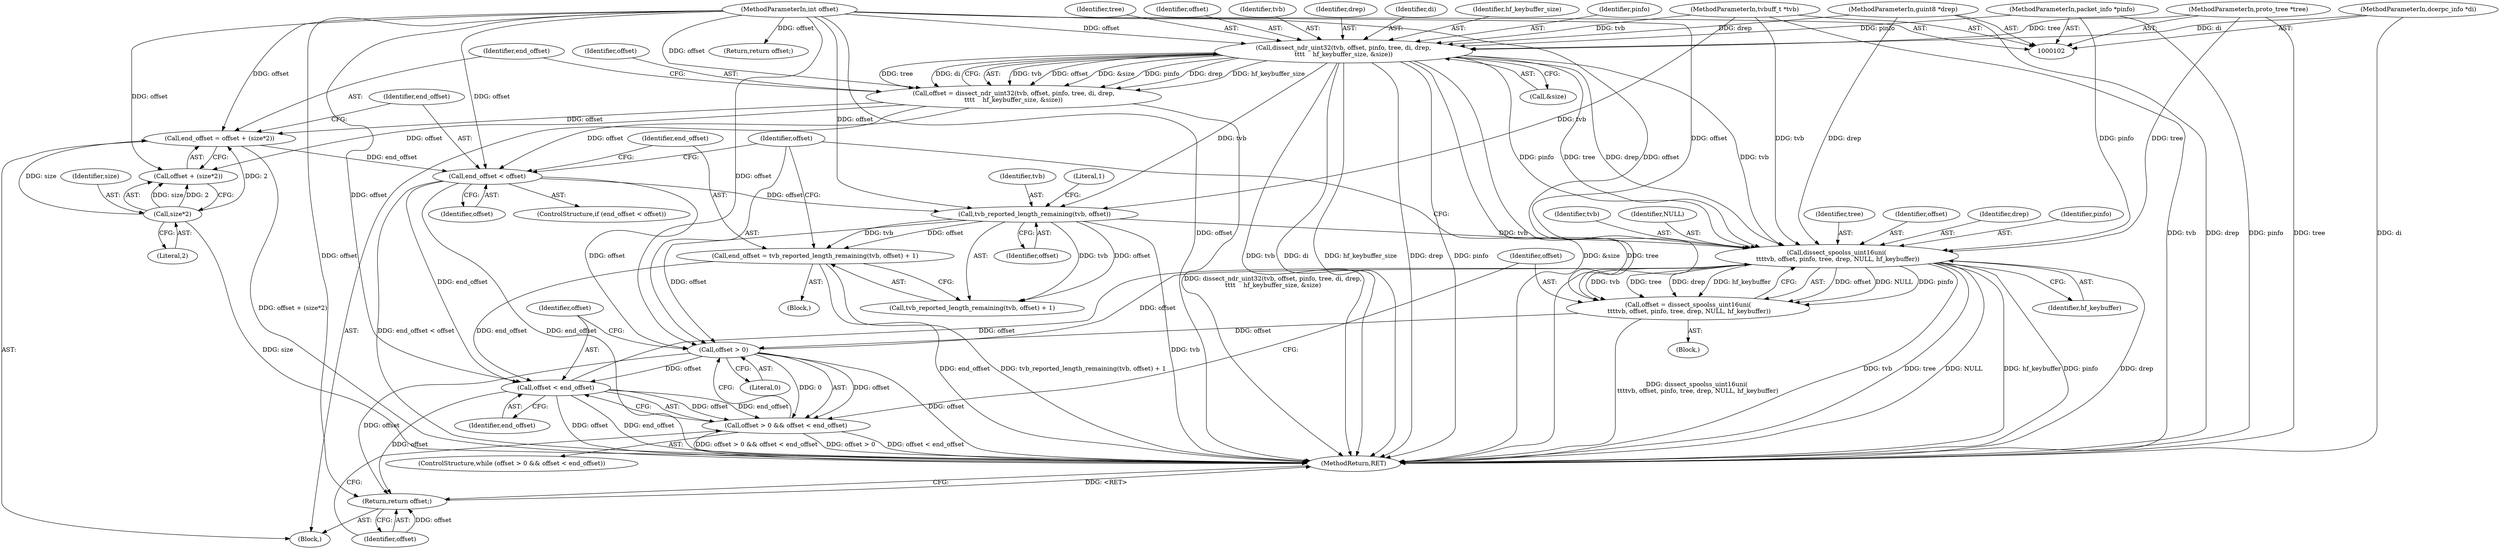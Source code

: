 digraph "0_wireshark_b4d16b4495b732888e12baf5b8a7e9bf2665e22b@pointer" {
"1000160" [label="(Call,dissect_spoolss_uint16uni(\n \t\t\ttvb, offset, pinfo, tree, drep, NULL, hf_keybuffer))"];
"1000120" [label="(Call,dissect_ndr_uint32(tvb, offset, pinfo, tree, di, drep,\n\t\t\t\t    hf_keybuffer_size, &size))"];
"1000103" [label="(MethodParameterIn,tvbuff_t *tvb)"];
"1000104" [label="(MethodParameterIn,int offset)"];
"1000105" [label="(MethodParameterIn,packet_info *pinfo)"];
"1000106" [label="(MethodParameterIn,proto_tree *tree)"];
"1000107" [label="(MethodParameterIn,dcerpc_info *di)"];
"1000108" [label="(MethodParameterIn,guint8 *drep)"];
"1000145" [label="(Call,tvb_reported_length_remaining(tvb, offset))"];
"1000138" [label="(Call,end_offset < offset)"];
"1000130" [label="(Call,end_offset = offset + (size*2))"];
"1000118" [label="(Call,offset = dissect_ndr_uint32(tvb, offset, pinfo, tree, di, drep,\n\t\t\t\t    hf_keybuffer_size, &size))"];
"1000134" [label="(Call,size*2)"];
"1000151" [label="(Call,offset > 0)"];
"1000158" [label="(Call,offset = dissect_spoolss_uint16uni(\n \t\t\ttvb, offset, pinfo, tree, drep, NULL, hf_keybuffer))"];
"1000160" [label="(Call,dissect_spoolss_uint16uni(\n \t\t\ttvb, offset, pinfo, tree, drep, NULL, hf_keybuffer))"];
"1000154" [label="(Call,offset < end_offset)"];
"1000142" [label="(Call,end_offset = tvb_reported_length_remaining(tvb, offset) + 1)"];
"1000150" [label="(Call,offset > 0 && offset < end_offset)"];
"1000168" [label="(Return,return offset;)"];
"1000118" [label="(Call,offset = dissect_ndr_uint32(tvb, offset, pinfo, tree, di, drep,\n\t\t\t\t    hf_keybuffer_size, &size))"];
"1000126" [label="(Identifier,drep)"];
"1000103" [label="(MethodParameterIn,tvbuff_t *tvb)"];
"1000167" [label="(Identifier,hf_keybuffer)"];
"1000125" [label="(Identifier,di)"];
"1000163" [label="(Identifier,pinfo)"];
"1000134" [label="(Call,size*2)"];
"1000145" [label="(Call,tvb_reported_length_remaining(tvb, offset))"];
"1000119" [label="(Identifier,offset)"];
"1000155" [label="(Identifier,offset)"];
"1000127" [label="(Identifier,hf_keybuffer_size)"];
"1000120" [label="(Call,dissect_ndr_uint32(tvb, offset, pinfo, tree, di, drep,\n\t\t\t\t    hf_keybuffer_size, &size))"];
"1000161" [label="(Identifier,tvb)"];
"1000108" [label="(MethodParameterIn,guint8 *drep)"];
"1000132" [label="(Call,offset + (size*2))"];
"1000123" [label="(Identifier,pinfo)"];
"1000137" [label="(ControlStructure,if (end_offset < offset))"];
"1000159" [label="(Identifier,offset)"];
"1000135" [label="(Identifier,size)"];
"1000139" [label="(Identifier,end_offset)"];
"1000168" [label="(Return,return offset;)"];
"1000131" [label="(Identifier,end_offset)"];
"1000149" [label="(ControlStructure,while (offset > 0 && offset < end_offset))"];
"1000130" [label="(Call,end_offset = offset + (size*2))"];
"1000142" [label="(Call,end_offset = tvb_reported_length_remaining(tvb, offset) + 1)"];
"1000136" [label="(Literal,2)"];
"1000166" [label="(Identifier,NULL)"];
"1000164" [label="(Identifier,tree)"];
"1000151" [label="(Call,offset > 0)"];
"1000152" [label="(Identifier,offset)"];
"1000160" [label="(Call,dissect_spoolss_uint16uni(\n \t\t\ttvb, offset, pinfo, tree, drep, NULL, hf_keybuffer))"];
"1000162" [label="(Identifier,offset)"];
"1000124" [label="(Identifier,tree)"];
"1000154" [label="(Call,offset < end_offset)"];
"1000170" [label="(MethodReturn,RET)"];
"1000144" [label="(Call,tvb_reported_length_remaining(tvb, offset) + 1)"];
"1000150" [label="(Call,offset > 0 && offset < end_offset)"];
"1000143" [label="(Identifier,end_offset)"];
"1000107" [label="(MethodParameterIn,dcerpc_info *di)"];
"1000105" [label="(MethodParameterIn,packet_info *pinfo)"];
"1000122" [label="(Identifier,offset)"];
"1000147" [label="(Identifier,offset)"];
"1000104" [label="(MethodParameterIn,int offset)"];
"1000156" [label="(Identifier,end_offset)"];
"1000116" [label="(Return,return offset;)"];
"1000169" [label="(Identifier,offset)"];
"1000146" [label="(Identifier,tvb)"];
"1000148" [label="(Literal,1)"];
"1000109" [label="(Block,)"];
"1000138" [label="(Call,end_offset < offset)"];
"1000165" [label="(Identifier,drep)"];
"1000106" [label="(MethodParameterIn,proto_tree *tree)"];
"1000158" [label="(Call,offset = dissect_spoolss_uint16uni(\n \t\t\ttvb, offset, pinfo, tree, drep, NULL, hf_keybuffer))"];
"1000121" [label="(Identifier,tvb)"];
"1000141" [label="(Block,)"];
"1000140" [label="(Identifier,offset)"];
"1000157" [label="(Block,)"];
"1000128" [label="(Call,&size)"];
"1000153" [label="(Literal,0)"];
"1000160" -> "1000158"  [label="AST: "];
"1000160" -> "1000167"  [label="CFG: "];
"1000161" -> "1000160"  [label="AST: "];
"1000162" -> "1000160"  [label="AST: "];
"1000163" -> "1000160"  [label="AST: "];
"1000164" -> "1000160"  [label="AST: "];
"1000165" -> "1000160"  [label="AST: "];
"1000166" -> "1000160"  [label="AST: "];
"1000167" -> "1000160"  [label="AST: "];
"1000158" -> "1000160"  [label="CFG: "];
"1000160" -> "1000170"  [label="DDG: tvb"];
"1000160" -> "1000170"  [label="DDG: tree"];
"1000160" -> "1000170"  [label="DDG: NULL"];
"1000160" -> "1000170"  [label="DDG: hf_keybuffer"];
"1000160" -> "1000170"  [label="DDG: pinfo"];
"1000160" -> "1000170"  [label="DDG: drep"];
"1000160" -> "1000158"  [label="DDG: offset"];
"1000160" -> "1000158"  [label="DDG: NULL"];
"1000160" -> "1000158"  [label="DDG: pinfo"];
"1000160" -> "1000158"  [label="DDG: tvb"];
"1000160" -> "1000158"  [label="DDG: tree"];
"1000160" -> "1000158"  [label="DDG: drep"];
"1000160" -> "1000158"  [label="DDG: hf_keybuffer"];
"1000120" -> "1000160"  [label="DDG: tvb"];
"1000120" -> "1000160"  [label="DDG: pinfo"];
"1000120" -> "1000160"  [label="DDG: tree"];
"1000120" -> "1000160"  [label="DDG: drep"];
"1000145" -> "1000160"  [label="DDG: tvb"];
"1000103" -> "1000160"  [label="DDG: tvb"];
"1000151" -> "1000160"  [label="DDG: offset"];
"1000154" -> "1000160"  [label="DDG: offset"];
"1000104" -> "1000160"  [label="DDG: offset"];
"1000105" -> "1000160"  [label="DDG: pinfo"];
"1000106" -> "1000160"  [label="DDG: tree"];
"1000108" -> "1000160"  [label="DDG: drep"];
"1000120" -> "1000118"  [label="AST: "];
"1000120" -> "1000128"  [label="CFG: "];
"1000121" -> "1000120"  [label="AST: "];
"1000122" -> "1000120"  [label="AST: "];
"1000123" -> "1000120"  [label="AST: "];
"1000124" -> "1000120"  [label="AST: "];
"1000125" -> "1000120"  [label="AST: "];
"1000126" -> "1000120"  [label="AST: "];
"1000127" -> "1000120"  [label="AST: "];
"1000128" -> "1000120"  [label="AST: "];
"1000118" -> "1000120"  [label="CFG: "];
"1000120" -> "1000170"  [label="DDG: di"];
"1000120" -> "1000170"  [label="DDG: tvb"];
"1000120" -> "1000170"  [label="DDG: hf_keybuffer_size"];
"1000120" -> "1000170"  [label="DDG: drep"];
"1000120" -> "1000170"  [label="DDG: pinfo"];
"1000120" -> "1000170"  [label="DDG: &size"];
"1000120" -> "1000170"  [label="DDG: tree"];
"1000120" -> "1000118"  [label="DDG: tvb"];
"1000120" -> "1000118"  [label="DDG: offset"];
"1000120" -> "1000118"  [label="DDG: &size"];
"1000120" -> "1000118"  [label="DDG: pinfo"];
"1000120" -> "1000118"  [label="DDG: drep"];
"1000120" -> "1000118"  [label="DDG: hf_keybuffer_size"];
"1000120" -> "1000118"  [label="DDG: tree"];
"1000120" -> "1000118"  [label="DDG: di"];
"1000103" -> "1000120"  [label="DDG: tvb"];
"1000104" -> "1000120"  [label="DDG: offset"];
"1000105" -> "1000120"  [label="DDG: pinfo"];
"1000106" -> "1000120"  [label="DDG: tree"];
"1000107" -> "1000120"  [label="DDG: di"];
"1000108" -> "1000120"  [label="DDG: drep"];
"1000120" -> "1000145"  [label="DDG: tvb"];
"1000103" -> "1000102"  [label="AST: "];
"1000103" -> "1000170"  [label="DDG: tvb"];
"1000103" -> "1000145"  [label="DDG: tvb"];
"1000104" -> "1000102"  [label="AST: "];
"1000104" -> "1000170"  [label="DDG: offset"];
"1000104" -> "1000116"  [label="DDG: offset"];
"1000104" -> "1000118"  [label="DDG: offset"];
"1000104" -> "1000130"  [label="DDG: offset"];
"1000104" -> "1000132"  [label="DDG: offset"];
"1000104" -> "1000138"  [label="DDG: offset"];
"1000104" -> "1000145"  [label="DDG: offset"];
"1000104" -> "1000151"  [label="DDG: offset"];
"1000104" -> "1000154"  [label="DDG: offset"];
"1000104" -> "1000158"  [label="DDG: offset"];
"1000104" -> "1000168"  [label="DDG: offset"];
"1000105" -> "1000102"  [label="AST: "];
"1000105" -> "1000170"  [label="DDG: pinfo"];
"1000106" -> "1000102"  [label="AST: "];
"1000106" -> "1000170"  [label="DDG: tree"];
"1000107" -> "1000102"  [label="AST: "];
"1000107" -> "1000170"  [label="DDG: di"];
"1000108" -> "1000102"  [label="AST: "];
"1000108" -> "1000170"  [label="DDG: drep"];
"1000145" -> "1000144"  [label="AST: "];
"1000145" -> "1000147"  [label="CFG: "];
"1000146" -> "1000145"  [label="AST: "];
"1000147" -> "1000145"  [label="AST: "];
"1000148" -> "1000145"  [label="CFG: "];
"1000145" -> "1000170"  [label="DDG: tvb"];
"1000145" -> "1000142"  [label="DDG: tvb"];
"1000145" -> "1000142"  [label="DDG: offset"];
"1000145" -> "1000144"  [label="DDG: tvb"];
"1000145" -> "1000144"  [label="DDG: offset"];
"1000138" -> "1000145"  [label="DDG: offset"];
"1000145" -> "1000151"  [label="DDG: offset"];
"1000138" -> "1000137"  [label="AST: "];
"1000138" -> "1000140"  [label="CFG: "];
"1000139" -> "1000138"  [label="AST: "];
"1000140" -> "1000138"  [label="AST: "];
"1000143" -> "1000138"  [label="CFG: "];
"1000152" -> "1000138"  [label="CFG: "];
"1000138" -> "1000170"  [label="DDG: end_offset"];
"1000138" -> "1000170"  [label="DDG: end_offset < offset"];
"1000130" -> "1000138"  [label="DDG: end_offset"];
"1000118" -> "1000138"  [label="DDG: offset"];
"1000138" -> "1000151"  [label="DDG: offset"];
"1000138" -> "1000154"  [label="DDG: end_offset"];
"1000130" -> "1000109"  [label="AST: "];
"1000130" -> "1000132"  [label="CFG: "];
"1000131" -> "1000130"  [label="AST: "];
"1000132" -> "1000130"  [label="AST: "];
"1000139" -> "1000130"  [label="CFG: "];
"1000130" -> "1000170"  [label="DDG: offset + (size*2)"];
"1000118" -> "1000130"  [label="DDG: offset"];
"1000134" -> "1000130"  [label="DDG: size"];
"1000134" -> "1000130"  [label="DDG: 2"];
"1000118" -> "1000109"  [label="AST: "];
"1000119" -> "1000118"  [label="AST: "];
"1000131" -> "1000118"  [label="CFG: "];
"1000118" -> "1000170"  [label="DDG: dissect_ndr_uint32(tvb, offset, pinfo, tree, di, drep,\n\t\t\t\t    hf_keybuffer_size, &size)"];
"1000118" -> "1000132"  [label="DDG: offset"];
"1000134" -> "1000132"  [label="AST: "];
"1000134" -> "1000136"  [label="CFG: "];
"1000135" -> "1000134"  [label="AST: "];
"1000136" -> "1000134"  [label="AST: "];
"1000132" -> "1000134"  [label="CFG: "];
"1000134" -> "1000170"  [label="DDG: size"];
"1000134" -> "1000132"  [label="DDG: size"];
"1000134" -> "1000132"  [label="DDG: 2"];
"1000151" -> "1000150"  [label="AST: "];
"1000151" -> "1000153"  [label="CFG: "];
"1000152" -> "1000151"  [label="AST: "];
"1000153" -> "1000151"  [label="AST: "];
"1000155" -> "1000151"  [label="CFG: "];
"1000150" -> "1000151"  [label="CFG: "];
"1000151" -> "1000170"  [label="DDG: offset"];
"1000151" -> "1000150"  [label="DDG: offset"];
"1000151" -> "1000150"  [label="DDG: 0"];
"1000158" -> "1000151"  [label="DDG: offset"];
"1000151" -> "1000154"  [label="DDG: offset"];
"1000151" -> "1000168"  [label="DDG: offset"];
"1000158" -> "1000157"  [label="AST: "];
"1000159" -> "1000158"  [label="AST: "];
"1000152" -> "1000158"  [label="CFG: "];
"1000158" -> "1000170"  [label="DDG: dissect_spoolss_uint16uni(\n \t\t\ttvb, offset, pinfo, tree, drep, NULL, hf_keybuffer)"];
"1000154" -> "1000150"  [label="AST: "];
"1000154" -> "1000156"  [label="CFG: "];
"1000155" -> "1000154"  [label="AST: "];
"1000156" -> "1000154"  [label="AST: "];
"1000150" -> "1000154"  [label="CFG: "];
"1000154" -> "1000170"  [label="DDG: offset"];
"1000154" -> "1000170"  [label="DDG: end_offset"];
"1000154" -> "1000150"  [label="DDG: offset"];
"1000154" -> "1000150"  [label="DDG: end_offset"];
"1000142" -> "1000154"  [label="DDG: end_offset"];
"1000154" -> "1000168"  [label="DDG: offset"];
"1000142" -> "1000141"  [label="AST: "];
"1000142" -> "1000144"  [label="CFG: "];
"1000143" -> "1000142"  [label="AST: "];
"1000144" -> "1000142"  [label="AST: "];
"1000152" -> "1000142"  [label="CFG: "];
"1000142" -> "1000170"  [label="DDG: tvb_reported_length_remaining(tvb, offset) + 1"];
"1000142" -> "1000170"  [label="DDG: end_offset"];
"1000150" -> "1000149"  [label="AST: "];
"1000159" -> "1000150"  [label="CFG: "];
"1000169" -> "1000150"  [label="CFG: "];
"1000150" -> "1000170"  [label="DDG: offset < end_offset"];
"1000150" -> "1000170"  [label="DDG: offset > 0 && offset < end_offset"];
"1000150" -> "1000170"  [label="DDG: offset > 0"];
"1000168" -> "1000109"  [label="AST: "];
"1000168" -> "1000169"  [label="CFG: "];
"1000169" -> "1000168"  [label="AST: "];
"1000170" -> "1000168"  [label="CFG: "];
"1000168" -> "1000170"  [label="DDG: <RET>"];
"1000169" -> "1000168"  [label="DDG: offset"];
}

